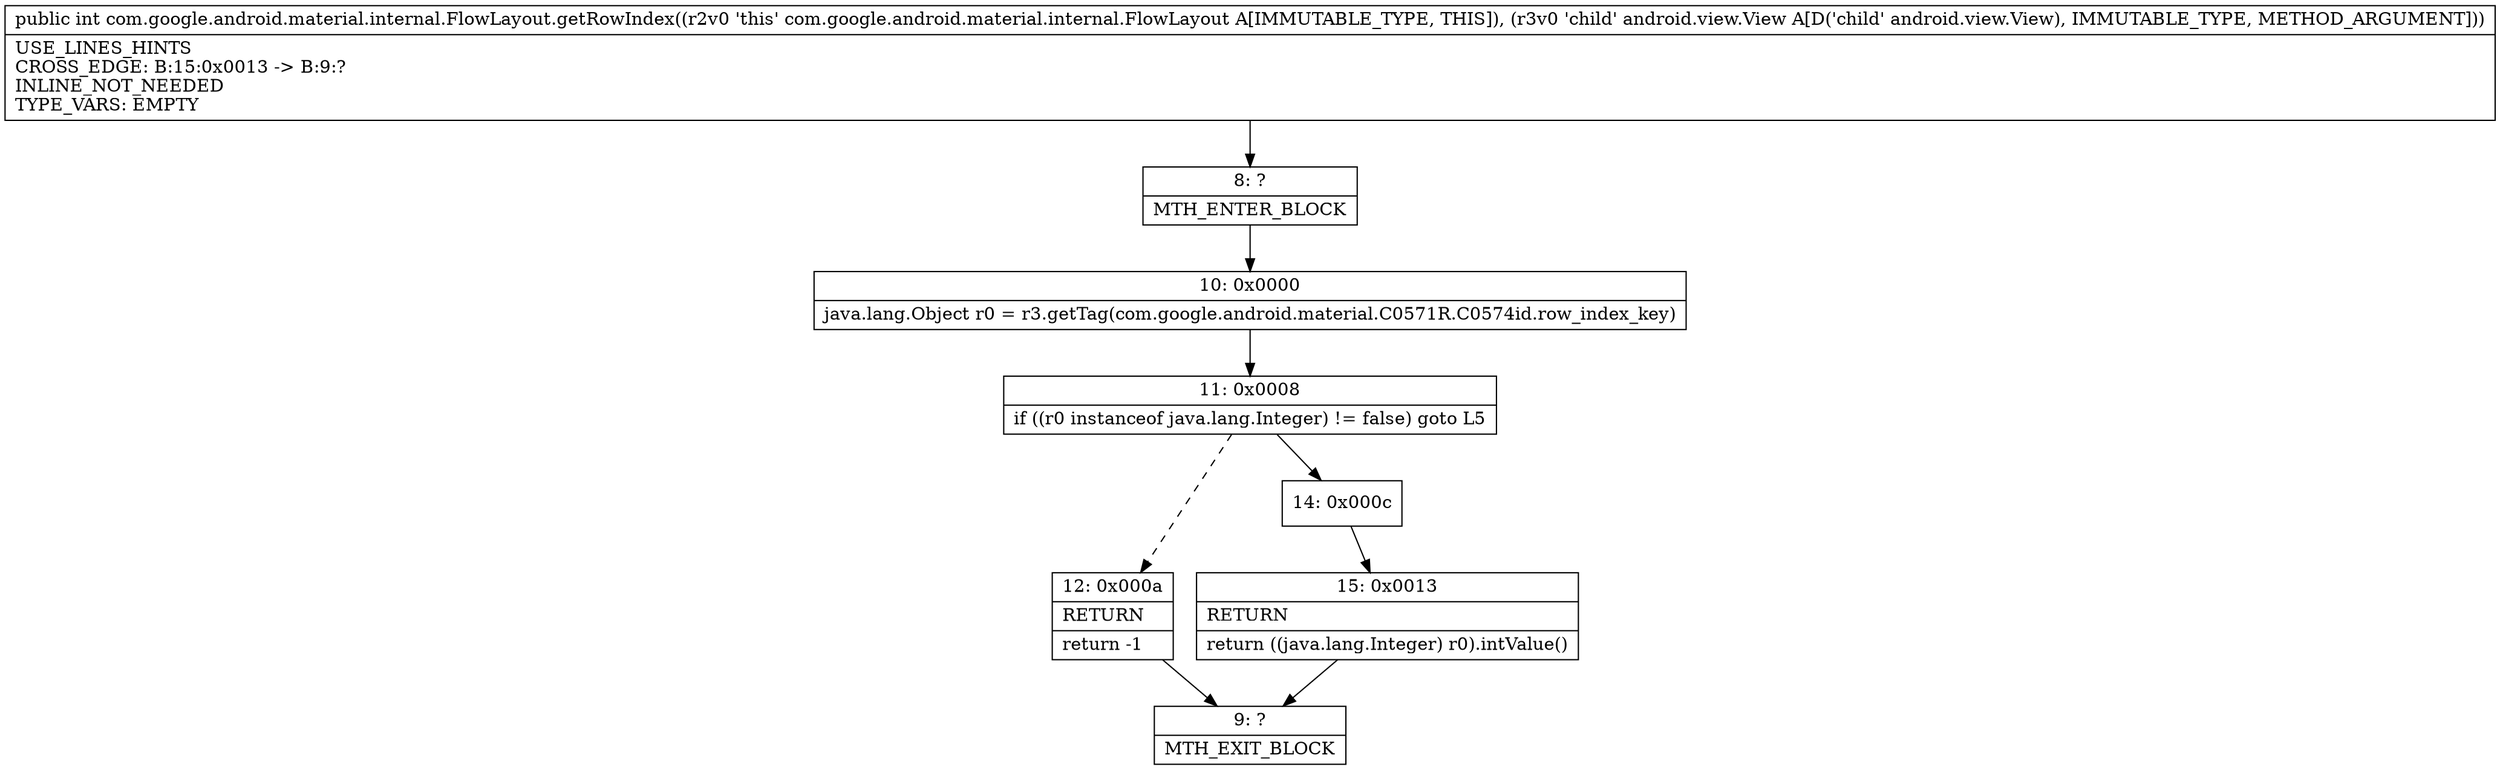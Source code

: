 digraph "CFG forcom.google.android.material.internal.FlowLayout.getRowIndex(Landroid\/view\/View;)I" {
Node_8 [shape=record,label="{8\:\ ?|MTH_ENTER_BLOCK\l}"];
Node_10 [shape=record,label="{10\:\ 0x0000|java.lang.Object r0 = r3.getTag(com.google.android.material.C0571R.C0574id.row_index_key)\l}"];
Node_11 [shape=record,label="{11\:\ 0x0008|if ((r0 instanceof java.lang.Integer) != false) goto L5\l}"];
Node_12 [shape=record,label="{12\:\ 0x000a|RETURN\l|return \-1\l}"];
Node_9 [shape=record,label="{9\:\ ?|MTH_EXIT_BLOCK\l}"];
Node_14 [shape=record,label="{14\:\ 0x000c}"];
Node_15 [shape=record,label="{15\:\ 0x0013|RETURN\l|return ((java.lang.Integer) r0).intValue()\l}"];
MethodNode[shape=record,label="{public int com.google.android.material.internal.FlowLayout.getRowIndex((r2v0 'this' com.google.android.material.internal.FlowLayout A[IMMUTABLE_TYPE, THIS]), (r3v0 'child' android.view.View A[D('child' android.view.View), IMMUTABLE_TYPE, METHOD_ARGUMENT]))  | USE_LINES_HINTS\lCROSS_EDGE: B:15:0x0013 \-\> B:9:?\lINLINE_NOT_NEEDED\lTYPE_VARS: EMPTY\l}"];
MethodNode -> Node_8;Node_8 -> Node_10;
Node_10 -> Node_11;
Node_11 -> Node_12[style=dashed];
Node_11 -> Node_14;
Node_12 -> Node_9;
Node_14 -> Node_15;
Node_15 -> Node_9;
}

